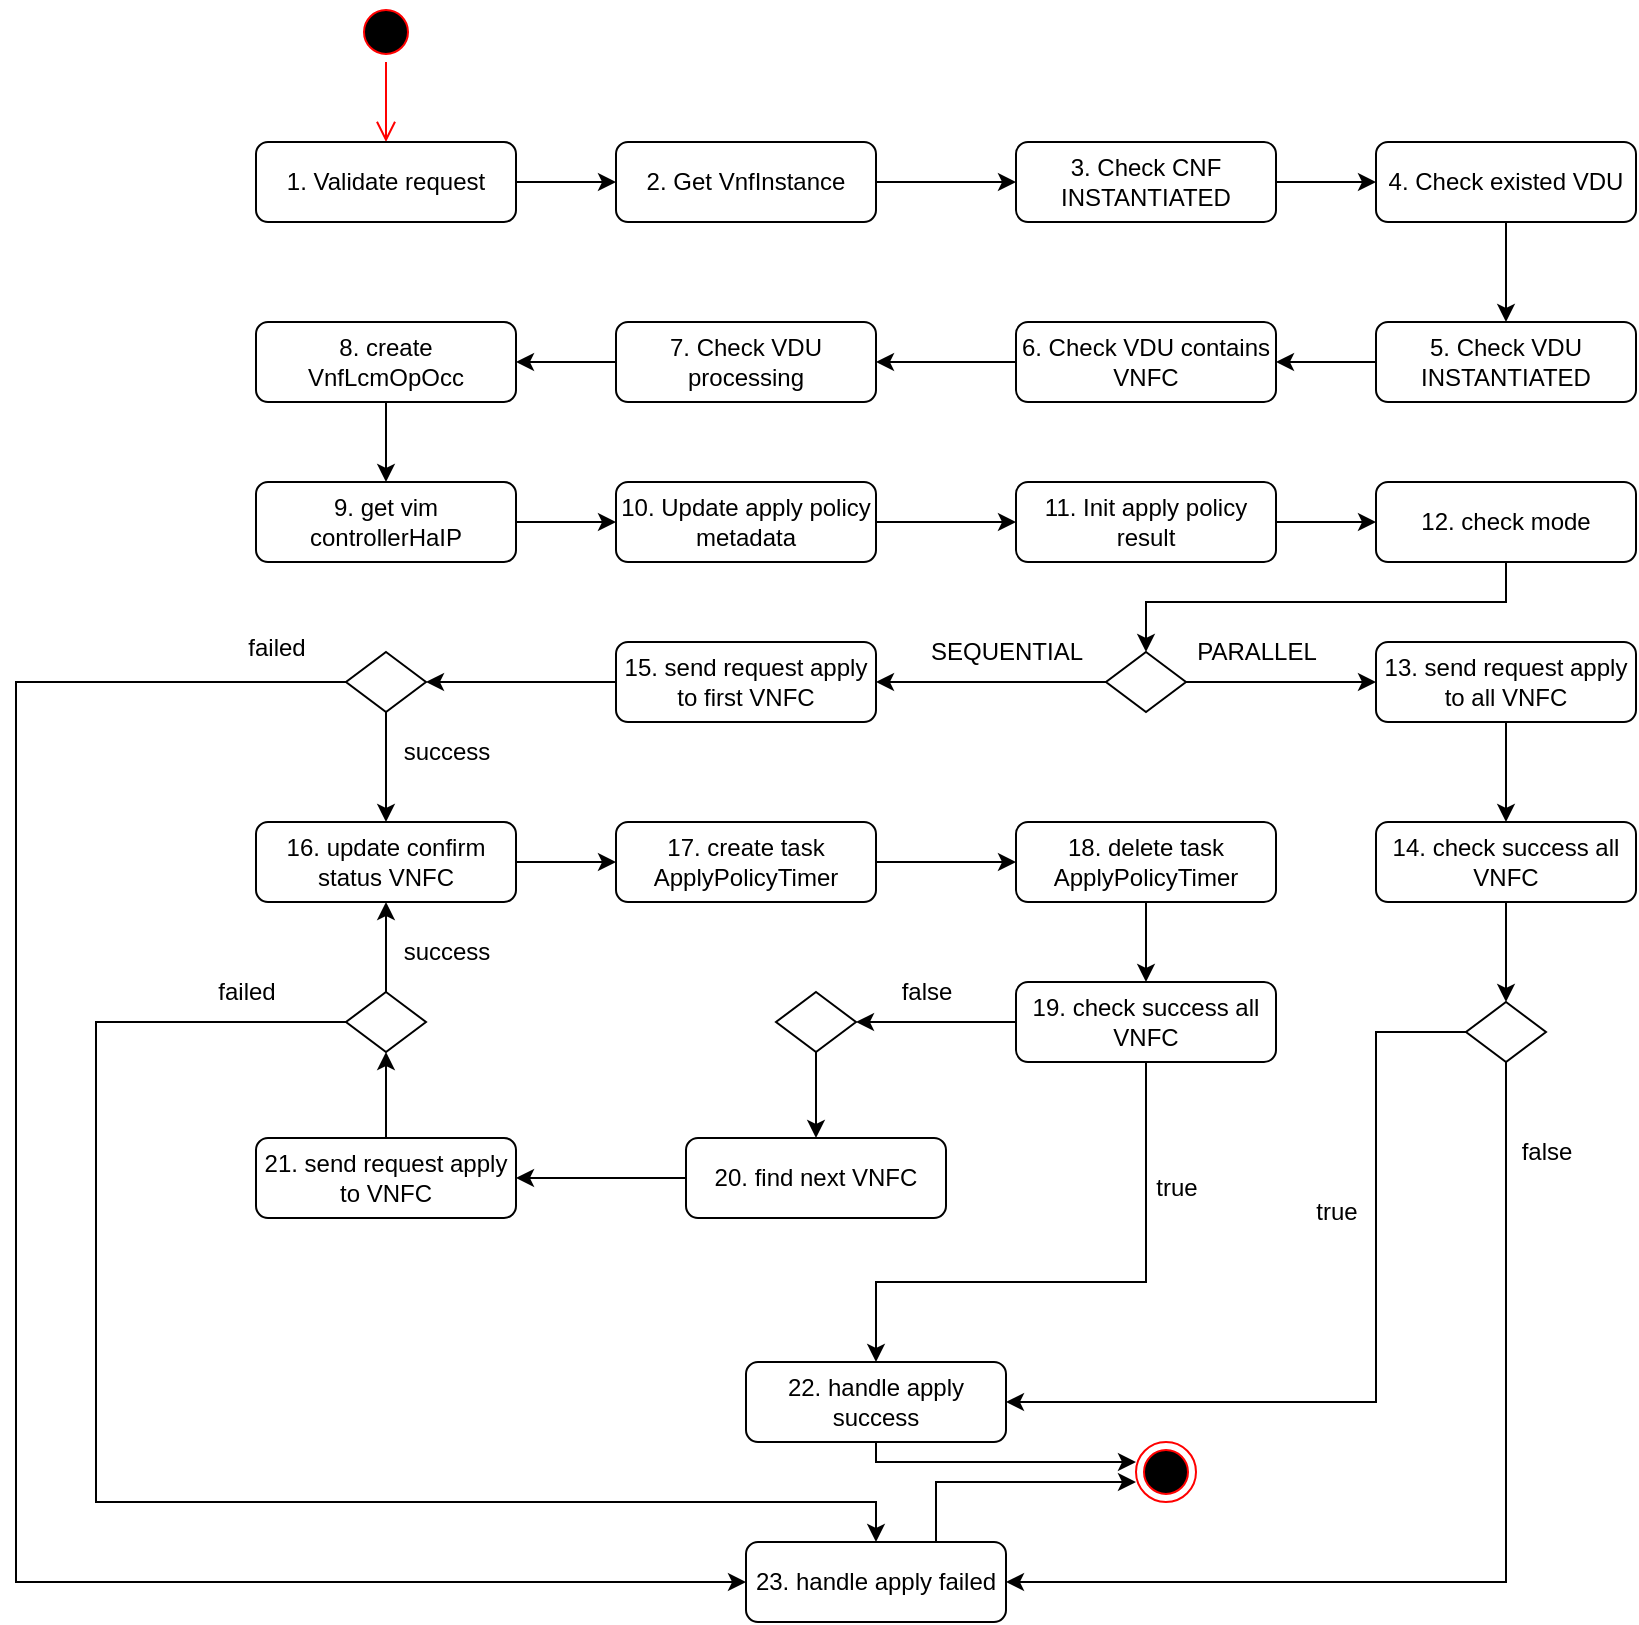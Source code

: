 <mxfile version="21.6.9" type="github" pages="4">
  <diagram name="apply 1 vdu" id="CKxawUsicVqrMXWivAa_">
    <mxGraphModel dx="2074" dy="1118" grid="1" gridSize="10" guides="1" tooltips="1" connect="1" arrows="1" fold="1" page="1" pageScale="1" pageWidth="1169" pageHeight="827" math="0" shadow="0">
      <root>
        <mxCell id="0" />
        <mxCell id="1" parent="0" />
        <mxCell id="zFKqV69X8KsNwNslE9Am-2" value="" style="ellipse;html=1;shape=startState;fillColor=#000000;strokeColor=#ff0000;" parent="1" vertex="1">
          <mxGeometry x="250" y="280" width="30" height="30" as="geometry" />
        </mxCell>
        <mxCell id="zFKqV69X8KsNwNslE9Am-3" value="" style="edgeStyle=orthogonalEdgeStyle;html=1;verticalAlign=bottom;endArrow=open;endSize=8;strokeColor=#ff0000;rounded=0;" parent="1" source="zFKqV69X8KsNwNslE9Am-2" edge="1">
          <mxGeometry relative="1" as="geometry">
            <mxPoint x="265" y="350" as="targetPoint" />
          </mxGeometry>
        </mxCell>
        <mxCell id="zFKqV69X8KsNwNslE9Am-4" value="1. Validate request" style="rounded=1;whiteSpace=wrap;html=1;" parent="1" vertex="1">
          <mxGeometry x="200" y="350" width="130" height="40" as="geometry" />
        </mxCell>
        <mxCell id="zFKqV69X8KsNwNslE9Am-5" value="2. Get VnfInstance" style="rounded=1;whiteSpace=wrap;html=1;" parent="1" vertex="1">
          <mxGeometry x="380" y="350" width="130" height="40" as="geometry" />
        </mxCell>
        <mxCell id="zFKqV69X8KsNwNslE9Am-6" value="3. Check CNF INSTANTIATED" style="rounded=1;whiteSpace=wrap;html=1;" parent="1" vertex="1">
          <mxGeometry x="580" y="350" width="130" height="40" as="geometry" />
        </mxCell>
        <mxCell id="zFKqV69X8KsNwNslE9Am-7" value="4. Check existed VDU" style="rounded=1;whiteSpace=wrap;html=1;" parent="1" vertex="1">
          <mxGeometry x="760" y="350" width="130" height="40" as="geometry" />
        </mxCell>
        <mxCell id="zFKqV69X8KsNwNslE9Am-8" value="8. create VnfLcmOpOcc" style="rounded=1;whiteSpace=wrap;html=1;" parent="1" vertex="1">
          <mxGeometry x="200" y="440" width="130" height="40" as="geometry" />
        </mxCell>
        <mxCell id="zFKqV69X8KsNwNslE9Am-9" value="9. get vim controllerHaIP" style="rounded=1;whiteSpace=wrap;html=1;" parent="1" vertex="1">
          <mxGeometry x="200" y="520" width="130" height="40" as="geometry" />
        </mxCell>
        <mxCell id="zFKqV69X8KsNwNslE9Am-10" value="11. Init apply policy result" style="rounded=1;whiteSpace=wrap;html=1;" parent="1" vertex="1">
          <mxGeometry x="580" y="520" width="130" height="40" as="geometry" />
        </mxCell>
        <mxCell id="zFKqV69X8KsNwNslE9Am-11" value="15. send request apply to first VNFC" style="rounded=1;whiteSpace=wrap;html=1;" parent="1" vertex="1">
          <mxGeometry x="380" y="600" width="130" height="40" as="geometry" />
        </mxCell>
        <mxCell id="zFKqV69X8KsNwNslE9Am-12" value="23. handle apply failed" style="rounded=1;whiteSpace=wrap;html=1;" parent="1" vertex="1">
          <mxGeometry x="445" y="1050" width="130" height="40" as="geometry" />
        </mxCell>
        <mxCell id="zFKqV69X8KsNwNslE9Am-13" value="16. update confirm status VNFC" style="rounded=1;whiteSpace=wrap;html=1;" parent="1" vertex="1">
          <mxGeometry x="200" y="690" width="130" height="40" as="geometry" />
        </mxCell>
        <mxCell id="zFKqV69X8KsNwNslE9Am-14" value="17. create task ApplyPolicyTimer" style="rounded=1;whiteSpace=wrap;html=1;" parent="1" vertex="1">
          <mxGeometry x="380" y="690" width="130" height="40" as="geometry" />
        </mxCell>
        <mxCell id="zFKqV69X8KsNwNslE9Am-15" value="18. delete task ApplyPolicyTimer" style="rounded=1;whiteSpace=wrap;html=1;" parent="1" vertex="1">
          <mxGeometry x="580" y="690" width="130" height="40" as="geometry" />
        </mxCell>
        <mxCell id="zFKqV69X8KsNwNslE9Am-16" value="22. handle apply success" style="rounded=1;whiteSpace=wrap;html=1;" parent="1" vertex="1">
          <mxGeometry x="445" y="960" width="130" height="40" as="geometry" />
        </mxCell>
        <mxCell id="zFKqV69X8KsNwNslE9Am-17" value="13. send request apply to all VNFC" style="rounded=1;whiteSpace=wrap;html=1;" parent="1" vertex="1">
          <mxGeometry x="760" y="600" width="130" height="40" as="geometry" />
        </mxCell>
        <mxCell id="zFKqV69X8KsNwNslE9Am-18" value="14. check success all VNFC" style="rounded=1;whiteSpace=wrap;html=1;" parent="1" vertex="1">
          <mxGeometry x="760" y="690" width="130" height="40" as="geometry" />
        </mxCell>
        <mxCell id="zFKqV69X8KsNwNslE9Am-19" value="" style="endArrow=classic;html=1;rounded=0;" parent="1" source="zFKqV69X8KsNwNslE9Am-4" target="zFKqV69X8KsNwNslE9Am-5" edge="1">
          <mxGeometry width="50" height="50" relative="1" as="geometry">
            <mxPoint x="670" y="630" as="sourcePoint" />
            <mxPoint x="720" y="580" as="targetPoint" />
          </mxGeometry>
        </mxCell>
        <mxCell id="zFKqV69X8KsNwNslE9Am-21" value="" style="endArrow=classic;html=1;rounded=0;" parent="1" source="zFKqV69X8KsNwNslE9Am-5" target="zFKqV69X8KsNwNslE9Am-6" edge="1">
          <mxGeometry width="50" height="50" relative="1" as="geometry">
            <mxPoint x="520" y="380" as="sourcePoint" />
            <mxPoint x="570" y="380" as="targetPoint" />
          </mxGeometry>
        </mxCell>
        <mxCell id="zFKqV69X8KsNwNslE9Am-22" value="" style="endArrow=classic;html=1;rounded=0;" parent="1" source="zFKqV69X8KsNwNslE9Am-6" target="zFKqV69X8KsNwNslE9Am-7" edge="1">
          <mxGeometry width="50" height="50" relative="1" as="geometry">
            <mxPoint x="650" y="370" as="sourcePoint" />
            <mxPoint x="590" y="380" as="targetPoint" />
          </mxGeometry>
        </mxCell>
        <mxCell id="zFKqV69X8KsNwNslE9Am-23" value="5. Check VDU INSTANTIATED" style="rounded=1;whiteSpace=wrap;html=1;" parent="1" vertex="1">
          <mxGeometry x="760" y="440" width="130" height="40" as="geometry" />
        </mxCell>
        <mxCell id="zFKqV69X8KsNwNslE9Am-24" value="6. Check VDU contains VNFC" style="rounded=1;whiteSpace=wrap;html=1;" parent="1" vertex="1">
          <mxGeometry x="580" y="440" width="130" height="40" as="geometry" />
        </mxCell>
        <mxCell id="zFKqV69X8KsNwNslE9Am-25" value="7. Check VDU processing" style="rounded=1;whiteSpace=wrap;html=1;" parent="1" vertex="1">
          <mxGeometry x="380" y="440" width="130" height="40" as="geometry" />
        </mxCell>
        <mxCell id="zFKqV69X8KsNwNslE9Am-26" value="" style="endArrow=classic;html=1;rounded=0;" parent="1" source="zFKqV69X8KsNwNslE9Am-7" target="zFKqV69X8KsNwNslE9Am-23" edge="1">
          <mxGeometry width="50" height="50" relative="1" as="geometry">
            <mxPoint x="670" y="630" as="sourcePoint" />
            <mxPoint x="720" y="580" as="targetPoint" />
          </mxGeometry>
        </mxCell>
        <mxCell id="zFKqV69X8KsNwNslE9Am-27" value="" style="endArrow=classic;html=1;rounded=0;" parent="1" source="zFKqV69X8KsNwNslE9Am-23" target="zFKqV69X8KsNwNslE9Am-24" edge="1">
          <mxGeometry width="50" height="50" relative="1" as="geometry">
            <mxPoint x="670" y="630" as="sourcePoint" />
            <mxPoint x="720" y="580" as="targetPoint" />
          </mxGeometry>
        </mxCell>
        <mxCell id="zFKqV69X8KsNwNslE9Am-28" value="" style="endArrow=classic;html=1;rounded=0;" parent="1" source="zFKqV69X8KsNwNslE9Am-24" target="zFKqV69X8KsNwNslE9Am-25" edge="1">
          <mxGeometry width="50" height="50" relative="1" as="geometry">
            <mxPoint x="670" y="630" as="sourcePoint" />
            <mxPoint x="720" y="580" as="targetPoint" />
          </mxGeometry>
        </mxCell>
        <mxCell id="zFKqV69X8KsNwNslE9Am-29" value="" style="endArrow=classic;html=1;rounded=0;" parent="1" source="zFKqV69X8KsNwNslE9Am-25" target="zFKqV69X8KsNwNslE9Am-8" edge="1">
          <mxGeometry width="50" height="50" relative="1" as="geometry">
            <mxPoint x="670" y="630" as="sourcePoint" />
            <mxPoint x="720" y="580" as="targetPoint" />
          </mxGeometry>
        </mxCell>
        <mxCell id="zFKqV69X8KsNwNslE9Am-30" value="10. Update apply policy metadata" style="rounded=1;whiteSpace=wrap;html=1;" parent="1" vertex="1">
          <mxGeometry x="380" y="520" width="130" height="40" as="geometry" />
        </mxCell>
        <mxCell id="zFKqV69X8KsNwNslE9Am-31" value="" style="rhombus;whiteSpace=wrap;html=1;" parent="1" vertex="1">
          <mxGeometry x="625" y="605" width="40" height="30" as="geometry" />
        </mxCell>
        <mxCell id="zFKqV69X8KsNwNslE9Am-32" value="" style="endArrow=classic;html=1;rounded=0;" parent="1" source="zFKqV69X8KsNwNslE9Am-9" target="zFKqV69X8KsNwNslE9Am-30" edge="1">
          <mxGeometry width="50" height="50" relative="1" as="geometry">
            <mxPoint x="670" y="730" as="sourcePoint" />
            <mxPoint x="720" y="680" as="targetPoint" />
          </mxGeometry>
        </mxCell>
        <mxCell id="zFKqV69X8KsNwNslE9Am-33" value="" style="endArrow=classic;html=1;rounded=0;" parent="1" source="zFKqV69X8KsNwNslE9Am-30" target="zFKqV69X8KsNwNslE9Am-10" edge="1">
          <mxGeometry width="50" height="50" relative="1" as="geometry">
            <mxPoint x="530" y="590" as="sourcePoint" />
            <mxPoint x="580" y="590" as="targetPoint" />
          </mxGeometry>
        </mxCell>
        <mxCell id="zFKqV69X8KsNwNslE9Am-34" value="" style="endArrow=classic;html=1;rounded=0;" parent="1" source="xHj655g2m4DZKNuC1kgq-40" target="zFKqV69X8KsNwNslE9Am-31" edge="1">
          <mxGeometry width="50" height="50" relative="1" as="geometry">
            <mxPoint x="740" y="540" as="sourcePoint" />
            <mxPoint x="790" y="540" as="targetPoint" />
            <Array as="points">
              <mxPoint x="825" y="580" />
              <mxPoint x="645" y="580" />
            </Array>
          </mxGeometry>
        </mxCell>
        <mxCell id="zFKqV69X8KsNwNslE9Am-36" value="" style="endArrow=classic;html=1;rounded=0;" parent="1" source="zFKqV69X8KsNwNslE9Am-31" target="zFKqV69X8KsNwNslE9Am-17" edge="1">
          <mxGeometry width="50" height="50" relative="1" as="geometry">
            <mxPoint x="670" y="730" as="sourcePoint" />
            <mxPoint x="720" y="680" as="targetPoint" />
          </mxGeometry>
        </mxCell>
        <mxCell id="zFKqV69X8KsNwNslE9Am-37" value="" style="endArrow=classic;html=1;rounded=0;" parent="1" source="zFKqV69X8KsNwNslE9Am-31" target="zFKqV69X8KsNwNslE9Am-11" edge="1">
          <mxGeometry width="50" height="50" relative="1" as="geometry">
            <mxPoint x="670" y="730" as="sourcePoint" />
            <mxPoint x="720" y="680" as="targetPoint" />
          </mxGeometry>
        </mxCell>
        <mxCell id="zFKqV69X8KsNwNslE9Am-38" value="SEQUENTIAL" style="text;html=1;align=center;verticalAlign=middle;resizable=0;points=[];autosize=1;strokeColor=none;fillColor=none;" parent="1" vertex="1">
          <mxGeometry x="525" y="590" width="100" height="30" as="geometry" />
        </mxCell>
        <mxCell id="zFKqV69X8KsNwNslE9Am-39" value="PARALLEL" style="text;html=1;align=center;verticalAlign=middle;resizable=0;points=[];autosize=1;strokeColor=none;fillColor=none;" parent="1" vertex="1">
          <mxGeometry x="660" y="590" width="80" height="30" as="geometry" />
        </mxCell>
        <mxCell id="zFKqV69X8KsNwNslE9Am-40" value="" style="rhombus;whiteSpace=wrap;html=1;" parent="1" vertex="1">
          <mxGeometry x="245" y="605" width="40" height="30" as="geometry" />
        </mxCell>
        <mxCell id="zFKqV69X8KsNwNslE9Am-41" value="" style="endArrow=classic;html=1;rounded=0;" parent="1" source="zFKqV69X8KsNwNslE9Am-11" target="zFKqV69X8KsNwNslE9Am-40" edge="1">
          <mxGeometry width="50" height="50" relative="1" as="geometry">
            <mxPoint x="670" y="730" as="sourcePoint" />
            <mxPoint x="720" y="680" as="targetPoint" />
          </mxGeometry>
        </mxCell>
        <mxCell id="zFKqV69X8KsNwNslE9Am-42" value="" style="endArrow=classic;html=1;rounded=0;" parent="1" source="zFKqV69X8KsNwNslE9Am-40" target="zFKqV69X8KsNwNslE9Am-12" edge="1">
          <mxGeometry width="50" height="50" relative="1" as="geometry">
            <mxPoint x="670" y="730" as="sourcePoint" />
            <mxPoint x="720" y="680" as="targetPoint" />
            <Array as="points">
              <mxPoint x="80" y="620" />
              <mxPoint x="80" y="860" />
              <mxPoint x="80" y="1070" />
            </Array>
          </mxGeometry>
        </mxCell>
        <mxCell id="zFKqV69X8KsNwNslE9Am-43" value="failed" style="text;html=1;align=center;verticalAlign=middle;resizable=0;points=[];autosize=1;strokeColor=none;fillColor=none;" parent="1" vertex="1">
          <mxGeometry x="185" y="588" width="50" height="30" as="geometry" />
        </mxCell>
        <mxCell id="zFKqV69X8KsNwNslE9Am-45" value="" style="endArrow=classic;html=1;rounded=0;" parent="1" source="zFKqV69X8KsNwNslE9Am-40" target="zFKqV69X8KsNwNslE9Am-13" edge="1">
          <mxGeometry width="50" height="50" relative="1" as="geometry">
            <mxPoint x="670" y="730" as="sourcePoint" />
            <mxPoint x="720" y="680" as="targetPoint" />
          </mxGeometry>
        </mxCell>
        <mxCell id="xHj655g2m4DZKNuC1kgq-1" value="" style="endArrow=classic;html=1;rounded=0;" parent="1" source="zFKqV69X8KsNwNslE9Am-17" target="zFKqV69X8KsNwNslE9Am-18" edge="1">
          <mxGeometry width="50" height="50" relative="1" as="geometry">
            <mxPoint x="670" y="630" as="sourcePoint" />
            <mxPoint x="720" y="580" as="targetPoint" />
          </mxGeometry>
        </mxCell>
        <mxCell id="xHj655g2m4DZKNuC1kgq-3" value="" style="rhombus;whiteSpace=wrap;html=1;" parent="1" vertex="1">
          <mxGeometry x="805" y="780" width="40" height="30" as="geometry" />
        </mxCell>
        <mxCell id="xHj655g2m4DZKNuC1kgq-4" value="" style="endArrow=classic;html=1;rounded=0;" parent="1" source="zFKqV69X8KsNwNslE9Am-18" target="xHj655g2m4DZKNuC1kgq-3" edge="1">
          <mxGeometry width="50" height="50" relative="1" as="geometry">
            <mxPoint x="835" y="650" as="sourcePoint" />
            <mxPoint x="835" y="700" as="targetPoint" />
          </mxGeometry>
        </mxCell>
        <mxCell id="xHj655g2m4DZKNuC1kgq-5" value="" style="endArrow=classic;html=1;rounded=0;" parent="1" source="xHj655g2m4DZKNuC1kgq-3" target="zFKqV69X8KsNwNslE9Am-16" edge="1">
          <mxGeometry width="50" height="50" relative="1" as="geometry">
            <mxPoint x="780.004" y="821.746" as="sourcePoint" />
            <mxPoint x="473.51" y="1010" as="targetPoint" />
            <Array as="points">
              <mxPoint x="760" y="795" />
              <mxPoint x="760" y="980" />
            </Array>
          </mxGeometry>
        </mxCell>
        <mxCell id="xHj655g2m4DZKNuC1kgq-6" value="true" style="text;html=1;align=center;verticalAlign=middle;resizable=0;points=[];autosize=1;strokeColor=none;fillColor=none;" parent="1" vertex="1">
          <mxGeometry x="720" y="870" width="40" height="30" as="geometry" />
        </mxCell>
        <mxCell id="xHj655g2m4DZKNuC1kgq-8" value="" style="endArrow=classic;html=1;rounded=0;" parent="1" source="xHj655g2m4DZKNuC1kgq-3" target="zFKqV69X8KsNwNslE9Am-12" edge="1">
          <mxGeometry width="50" height="50" relative="1" as="geometry">
            <mxPoint x="670" y="830" as="sourcePoint" />
            <mxPoint x="720" y="780" as="targetPoint" />
            <Array as="points">
              <mxPoint x="825" y="1070" />
            </Array>
          </mxGeometry>
        </mxCell>
        <mxCell id="xHj655g2m4DZKNuC1kgq-9" value="" style="endArrow=classic;html=1;rounded=0;" parent="1" source="zFKqV69X8KsNwNslE9Am-13" target="zFKqV69X8KsNwNslE9Am-14" edge="1">
          <mxGeometry width="50" height="50" relative="1" as="geometry">
            <mxPoint x="640" y="820" as="sourcePoint" />
            <mxPoint x="690" y="770" as="targetPoint" />
          </mxGeometry>
        </mxCell>
        <mxCell id="xHj655g2m4DZKNuC1kgq-10" value="" style="endArrow=classic;html=1;rounded=0;" parent="1" source="zFKqV69X8KsNwNslE9Am-14" target="zFKqV69X8KsNwNslE9Am-15" edge="1">
          <mxGeometry width="50" height="50" relative="1" as="geometry">
            <mxPoint x="640" y="820" as="sourcePoint" />
            <mxPoint x="690" y="770" as="targetPoint" />
          </mxGeometry>
        </mxCell>
        <mxCell id="xHj655g2m4DZKNuC1kgq-11" value="" style="endArrow=classic;html=1;rounded=0;" parent="1" source="zFKqV69X8KsNwNslE9Am-15" target="xHj655g2m4DZKNuC1kgq-14" edge="1">
          <mxGeometry width="50" height="50" relative="1" as="geometry">
            <mxPoint x="640" y="820" as="sourcePoint" />
            <mxPoint x="690" y="770" as="targetPoint" />
          </mxGeometry>
        </mxCell>
        <mxCell id="xHj655g2m4DZKNuC1kgq-12" value="false" style="text;html=1;align=center;verticalAlign=middle;resizable=0;points=[];autosize=1;strokeColor=none;fillColor=none;" parent="1" vertex="1">
          <mxGeometry x="820" y="840" width="50" height="30" as="geometry" />
        </mxCell>
        <mxCell id="xHj655g2m4DZKNuC1kgq-13" value="20. find next VNFC" style="rounded=1;whiteSpace=wrap;html=1;" parent="1" vertex="1">
          <mxGeometry x="415" y="848" width="130" height="40" as="geometry" />
        </mxCell>
        <mxCell id="xHj655g2m4DZKNuC1kgq-14" value="19. check success all VNFC" style="rounded=1;whiteSpace=wrap;html=1;" parent="1" vertex="1">
          <mxGeometry x="580" y="770" width="130" height="40" as="geometry" />
        </mxCell>
        <mxCell id="xHj655g2m4DZKNuC1kgq-15" value="" style="rhombus;whiteSpace=wrap;html=1;" parent="1" vertex="1">
          <mxGeometry x="460" y="775" width="40" height="30" as="geometry" />
        </mxCell>
        <mxCell id="xHj655g2m4DZKNuC1kgq-16" value="" style="endArrow=classic;html=1;rounded=0;" parent="1" source="xHj655g2m4DZKNuC1kgq-14" target="xHj655g2m4DZKNuC1kgq-15" edge="1">
          <mxGeometry width="50" height="50" relative="1" as="geometry">
            <mxPoint x="640" y="920" as="sourcePoint" />
            <mxPoint x="690" y="870" as="targetPoint" />
          </mxGeometry>
        </mxCell>
        <mxCell id="xHj655g2m4DZKNuC1kgq-17" value="" style="endArrow=classic;html=1;rounded=0;" parent="1" source="xHj655g2m4DZKNuC1kgq-15" target="xHj655g2m4DZKNuC1kgq-13" edge="1">
          <mxGeometry width="50" height="50" relative="1" as="geometry">
            <mxPoint x="470" y="810" as="sourcePoint" />
            <mxPoint x="420" y="810" as="targetPoint" />
          </mxGeometry>
        </mxCell>
        <mxCell id="xHj655g2m4DZKNuC1kgq-18" value="21. send request apply to VNFC" style="rounded=1;whiteSpace=wrap;html=1;" parent="1" vertex="1">
          <mxGeometry x="200" y="848" width="130" height="40" as="geometry" />
        </mxCell>
        <mxCell id="xHj655g2m4DZKNuC1kgq-19" value="success" style="text;html=1;align=center;verticalAlign=middle;resizable=0;points=[];autosize=1;strokeColor=none;fillColor=none;" parent="1" vertex="1">
          <mxGeometry x="260" y="640" width="70" height="30" as="geometry" />
        </mxCell>
        <mxCell id="xHj655g2m4DZKNuC1kgq-22" value="" style="rhombus;whiteSpace=wrap;html=1;" parent="1" vertex="1">
          <mxGeometry x="245" y="775" width="40" height="30" as="geometry" />
        </mxCell>
        <mxCell id="xHj655g2m4DZKNuC1kgq-23" value="" style="endArrow=classic;html=1;rounded=0;" parent="1" source="xHj655g2m4DZKNuC1kgq-18" target="xHj655g2m4DZKNuC1kgq-22" edge="1">
          <mxGeometry width="50" height="50" relative="1" as="geometry">
            <mxPoint x="640" y="920" as="sourcePoint" />
            <mxPoint x="690" y="870" as="targetPoint" />
          </mxGeometry>
        </mxCell>
        <mxCell id="xHj655g2m4DZKNuC1kgq-25" value="" style="endArrow=classic;html=1;rounded=0;" parent="1" source="xHj655g2m4DZKNuC1kgq-22" target="zFKqV69X8KsNwNslE9Am-13" edge="1">
          <mxGeometry width="50" height="50" relative="1" as="geometry">
            <mxPoint x="640" y="920" as="sourcePoint" />
            <mxPoint x="690" y="870" as="targetPoint" />
          </mxGeometry>
        </mxCell>
        <mxCell id="xHj655g2m4DZKNuC1kgq-26" value="success" style="text;html=1;align=center;verticalAlign=middle;resizable=0;points=[];autosize=1;strokeColor=none;fillColor=none;" parent="1" vertex="1">
          <mxGeometry x="260" y="740" width="70" height="30" as="geometry" />
        </mxCell>
        <mxCell id="xHj655g2m4DZKNuC1kgq-27" value="" style="endArrow=classic;html=1;rounded=0;" parent="1" source="xHj655g2m4DZKNuC1kgq-13" target="xHj655g2m4DZKNuC1kgq-18" edge="1">
          <mxGeometry width="50" height="50" relative="1" as="geometry">
            <mxPoint x="640" y="820" as="sourcePoint" />
            <mxPoint x="690" y="770" as="targetPoint" />
          </mxGeometry>
        </mxCell>
        <mxCell id="xHj655g2m4DZKNuC1kgq-28" value="" style="endArrow=classic;html=1;rounded=0;" parent="1" source="xHj655g2m4DZKNuC1kgq-22" target="zFKqV69X8KsNwNslE9Am-12" edge="1">
          <mxGeometry width="50" height="50" relative="1" as="geometry">
            <mxPoint x="640" y="820" as="sourcePoint" />
            <mxPoint x="690" y="770" as="targetPoint" />
            <Array as="points">
              <mxPoint x="120" y="790" />
              <mxPoint x="120" y="1030" />
              <mxPoint x="510" y="1030" />
            </Array>
          </mxGeometry>
        </mxCell>
        <mxCell id="xHj655g2m4DZKNuC1kgq-30" value="" style="endArrow=classic;html=1;rounded=0;" parent="1" source="xHj655g2m4DZKNuC1kgq-14" target="zFKqV69X8KsNwNslE9Am-16" edge="1">
          <mxGeometry width="50" height="50" relative="1" as="geometry">
            <mxPoint x="890" y="900" as="sourcePoint" />
            <mxPoint x="940" y="850" as="targetPoint" />
            <Array as="points">
              <mxPoint x="645" y="920" />
              <mxPoint x="510" y="920" />
            </Array>
          </mxGeometry>
        </mxCell>
        <mxCell id="xHj655g2m4DZKNuC1kgq-31" value="true" style="text;html=1;align=center;verticalAlign=middle;resizable=0;points=[];autosize=1;strokeColor=none;fillColor=none;" parent="1" vertex="1">
          <mxGeometry x="640" y="858" width="40" height="30" as="geometry" />
        </mxCell>
        <mxCell id="xHj655g2m4DZKNuC1kgq-32" value="failed" style="text;html=1;align=center;verticalAlign=middle;resizable=0;points=[];autosize=1;strokeColor=none;fillColor=none;" parent="1" vertex="1">
          <mxGeometry x="170" y="760" width="50" height="30" as="geometry" />
        </mxCell>
        <mxCell id="xHj655g2m4DZKNuC1kgq-33" value="false" style="text;html=1;align=center;verticalAlign=middle;resizable=0;points=[];autosize=1;strokeColor=none;fillColor=none;" parent="1" vertex="1">
          <mxGeometry x="510" y="760" width="50" height="30" as="geometry" />
        </mxCell>
        <mxCell id="xHj655g2m4DZKNuC1kgq-35" value="" style="ellipse;html=1;shape=endState;fillColor=#000000;strokeColor=#ff0000;" parent="1" vertex="1">
          <mxGeometry x="640" y="1000" width="30" height="30" as="geometry" />
        </mxCell>
        <mxCell id="xHj655g2m4DZKNuC1kgq-36" value="" style="endArrow=classic;html=1;rounded=0;" parent="1" source="zFKqV69X8KsNwNslE9Am-16" edge="1">
          <mxGeometry width="50" height="50" relative="1" as="geometry">
            <mxPoint x="450" y="970" as="sourcePoint" />
            <mxPoint x="640" y="1010" as="targetPoint" />
            <Array as="points">
              <mxPoint x="510" y="1010" />
            </Array>
          </mxGeometry>
        </mxCell>
        <mxCell id="xHj655g2m4DZKNuC1kgq-37" value="" style="endArrow=classic;html=1;rounded=0;" parent="1" edge="1">
          <mxGeometry width="50" height="50" relative="1" as="geometry">
            <mxPoint x="540" y="1050" as="sourcePoint" />
            <mxPoint x="640" y="1020" as="targetPoint" />
            <Array as="points">
              <mxPoint x="540" y="1020" />
            </Array>
          </mxGeometry>
        </mxCell>
        <mxCell id="xHj655g2m4DZKNuC1kgq-38" value="" style="endArrow=classic;html=1;rounded=0;" parent="1" source="zFKqV69X8KsNwNslE9Am-8" target="zFKqV69X8KsNwNslE9Am-9" edge="1">
          <mxGeometry width="50" height="50" relative="1" as="geometry">
            <mxPoint x="400" y="510" as="sourcePoint" />
            <mxPoint x="450" y="460" as="targetPoint" />
          </mxGeometry>
        </mxCell>
        <mxCell id="xHj655g2m4DZKNuC1kgq-40" value="12. check mode" style="rounded=1;whiteSpace=wrap;html=1;" parent="1" vertex="1">
          <mxGeometry x="760" y="520" width="130" height="40" as="geometry" />
        </mxCell>
        <mxCell id="xHj655g2m4DZKNuC1kgq-41" value="" style="endArrow=classic;html=1;rounded=0;" parent="1" source="zFKqV69X8KsNwNslE9Am-10" target="xHj655g2m4DZKNuC1kgq-40" edge="1">
          <mxGeometry width="50" height="50" relative="1" as="geometry">
            <mxPoint x="410" y="700" as="sourcePoint" />
            <mxPoint x="460" y="650" as="targetPoint" />
          </mxGeometry>
        </mxCell>
      </root>
    </mxGraphModel>
  </diagram>
  <diagram id="6ZDlXHjOTsLJg1Gnj-K2" name="handle apply success">
    <mxGraphModel dx="2074" dy="1118" grid="1" gridSize="10" guides="1" tooltips="1" connect="1" arrows="1" fold="1" page="1" pageScale="1" pageWidth="1169" pageHeight="827" math="0" shadow="0">
      <root>
        <mxCell id="0" />
        <mxCell id="1" parent="0" />
      </root>
    </mxGraphModel>
  </diagram>
  <diagram id="yV7GJFi9WwX1jS4SSBVd" name="hanle apply failed">
    <mxGraphModel dx="2074" dy="1118" grid="1" gridSize="10" guides="1" tooltips="1" connect="1" arrows="1" fold="1" page="1" pageScale="1" pageWidth="1169" pageHeight="827" math="0" shadow="0">
      <root>
        <mxCell id="0" />
        <mxCell id="1" parent="0" />
      </root>
    </mxGraphModel>
  </diagram>
  <diagram id="wxVmJLt7hzWv6j9F9XL9" name="apply multi vdu">
    <mxGraphModel dx="1185" dy="1466" grid="1" gridSize="10" guides="1" tooltips="1" connect="1" arrows="1" fold="1" page="1" pageScale="1" pageWidth="1169" pageHeight="827" math="0" shadow="0">
      <root>
        <mxCell id="0" />
        <mxCell id="1" parent="0" />
        <mxCell id="IjS3SzWF7ZVNljGlvj_J-39" value="" style="endArrow=classic;html=1;rounded=0;" edge="1" parent="1" source="IjS3SzWF7ZVNljGlvj_J-37">
          <mxGeometry width="50" height="50" relative="1" as="geometry">
            <mxPoint x="670" y="730" as="sourcePoint" />
            <mxPoint x="445" y="1070" as="targetPoint" />
            <Array as="points">
              <mxPoint x="80" y="620" />
              <mxPoint x="80" y="860" />
              <mxPoint x="80" y="1070" />
            </Array>
          </mxGeometry>
        </mxCell>
        <mxCell id="IjS3SzWF7ZVNljGlvj_J-64" value="" style="endArrow=classic;html=1;rounded=0;" edge="1" parent="1" source="IjS3SzWF7ZVNljGlvj_J-59">
          <mxGeometry width="50" height="50" relative="1" as="geometry">
            <mxPoint x="640" y="820" as="sourcePoint" />
            <mxPoint x="510" y="1050" as="targetPoint" />
            <Array as="points">
              <mxPoint x="120" y="790" />
              <mxPoint x="120" y="1030" />
              <mxPoint x="510" y="1030" />
            </Array>
          </mxGeometry>
        </mxCell>
        <mxCell id="IjS3SzWF7ZVNljGlvj_J-75" value="" style="ellipse;html=1;shape=startState;fillColor=#000000;strokeColor=#ff0000;" vertex="1" parent="1">
          <mxGeometry x="240" y="-150" width="30" height="30" as="geometry" />
        </mxCell>
        <mxCell id="IjS3SzWF7ZVNljGlvj_J-76" value="" style="edgeStyle=orthogonalEdgeStyle;html=1;verticalAlign=bottom;endArrow=open;endSize=8;strokeColor=#ff0000;rounded=0;" edge="1" parent="1" source="IjS3SzWF7ZVNljGlvj_J-75">
          <mxGeometry relative="1" as="geometry">
            <mxPoint x="255" y="-80" as="targetPoint" />
          </mxGeometry>
        </mxCell>
        <mxCell id="IjS3SzWF7ZVNljGlvj_J-77" value="1. Validate request" style="rounded=1;whiteSpace=wrap;html=1;" vertex="1" parent="1">
          <mxGeometry x="190" y="-80" width="130" height="40" as="geometry" />
        </mxCell>
        <mxCell id="IjS3SzWF7ZVNljGlvj_J-78" value="2. Check existed CNF" style="rounded=1;whiteSpace=wrap;html=1;" vertex="1" parent="1">
          <mxGeometry x="380" y="40" width="130" height="40" as="geometry" />
        </mxCell>
        <mxCell id="IjS3SzWF7ZVNljGlvj_J-79" value="3. Check CNF INSTANTIATED" style="rounded=1;whiteSpace=wrap;html=1;" vertex="1" parent="1">
          <mxGeometry x="580" y="40" width="130" height="40" as="geometry" />
        </mxCell>
        <mxCell id="IjS3SzWF7ZVNljGlvj_J-80" value="4. Check existed VDU" style="rounded=1;whiteSpace=wrap;html=1;" vertex="1" parent="1">
          <mxGeometry x="760" y="40" width="130" height="40" as="geometry" />
        </mxCell>
        <mxCell id="IjS3SzWF7ZVNljGlvj_J-81" value="" style="endArrow=classic;html=1;rounded=0;" edge="1" parent="1" target="IjS3SzWF7ZVNljGlvj_J-78" source="r-3_omuydpONgu42D42p-2">
          <mxGeometry width="50" height="50" relative="1" as="geometry">
            <mxPoint x="330" y="60" as="sourcePoint" />
            <mxPoint x="720" y="270" as="targetPoint" />
          </mxGeometry>
        </mxCell>
        <mxCell id="IjS3SzWF7ZVNljGlvj_J-82" value="" style="endArrow=classic;html=1;rounded=0;" edge="1" parent="1" source="IjS3SzWF7ZVNljGlvj_J-78" target="IjS3SzWF7ZVNljGlvj_J-79">
          <mxGeometry width="50" height="50" relative="1" as="geometry">
            <mxPoint x="520" y="70" as="sourcePoint" />
            <mxPoint x="570" y="70" as="targetPoint" />
          </mxGeometry>
        </mxCell>
        <mxCell id="IjS3SzWF7ZVNljGlvj_J-83" value="" style="endArrow=classic;html=1;rounded=0;" edge="1" parent="1" source="IjS3SzWF7ZVNljGlvj_J-79" target="IjS3SzWF7ZVNljGlvj_J-80">
          <mxGeometry width="50" height="50" relative="1" as="geometry">
            <mxPoint x="650" y="60" as="sourcePoint" />
            <mxPoint x="590" y="70" as="targetPoint" />
          </mxGeometry>
        </mxCell>
        <mxCell id="IjS3SzWF7ZVNljGlvj_J-84" value="5. Check VDU INSTANTIATED" style="rounded=1;whiteSpace=wrap;html=1;" vertex="1" parent="1">
          <mxGeometry x="760" y="130" width="130" height="40" as="geometry" />
        </mxCell>
        <mxCell id="IjS3SzWF7ZVNljGlvj_J-85" value="6. Check VDU contains VNFC" style="rounded=1;whiteSpace=wrap;html=1;" vertex="1" parent="1">
          <mxGeometry x="580" y="130" width="130" height="40" as="geometry" />
        </mxCell>
        <mxCell id="IjS3SzWF7ZVNljGlvj_J-86" value="7. Check VDU processing" style="rounded=1;whiteSpace=wrap;html=1;" vertex="1" parent="1">
          <mxGeometry x="380" y="130" width="130" height="40" as="geometry" />
        </mxCell>
        <mxCell id="IjS3SzWF7ZVNljGlvj_J-87" value="" style="endArrow=classic;html=1;rounded=0;" edge="1" parent="1" target="IjS3SzWF7ZVNljGlvj_J-84">
          <mxGeometry width="50" height="50" relative="1" as="geometry">
            <mxPoint x="825" y="80" as="sourcePoint" />
            <mxPoint x="720" y="270" as="targetPoint" />
          </mxGeometry>
        </mxCell>
        <mxCell id="IjS3SzWF7ZVNljGlvj_J-88" value="" style="endArrow=classic;html=1;rounded=0;" edge="1" parent="1" source="IjS3SzWF7ZVNljGlvj_J-84" target="IjS3SzWF7ZVNljGlvj_J-85">
          <mxGeometry width="50" height="50" relative="1" as="geometry">
            <mxPoint x="670" y="320" as="sourcePoint" />
            <mxPoint x="720" y="270" as="targetPoint" />
          </mxGeometry>
        </mxCell>
        <mxCell id="IjS3SzWF7ZVNljGlvj_J-89" value="" style="endArrow=classic;html=1;rounded=0;" edge="1" parent="1" source="IjS3SzWF7ZVNljGlvj_J-85" target="IjS3SzWF7ZVNljGlvj_J-86">
          <mxGeometry width="50" height="50" relative="1" as="geometry">
            <mxPoint x="670" y="320" as="sourcePoint" />
            <mxPoint x="720" y="270" as="targetPoint" />
          </mxGeometry>
        </mxCell>
        <mxCell id="IjS3SzWF7ZVNljGlvj_J-90" value="" style="endArrow=classic;html=1;rounded=0;" edge="1" parent="1" source="IjS3SzWF7ZVNljGlvj_J-86" target="IjS3SzWF7ZVNljGlvj_J-91">
          <mxGeometry width="50" height="50" relative="1" as="geometry">
            <mxPoint x="670" y="320" as="sourcePoint" />
            <mxPoint x="330" y="150" as="targetPoint" />
            <Array as="points">
              <mxPoint x="265" y="150" />
            </Array>
          </mxGeometry>
        </mxCell>
        <mxCell id="IjS3SzWF7ZVNljGlvj_J-91" value="8. create VnfLcmOpOcc" style="rounded=1;whiteSpace=wrap;html=1;" vertex="1" parent="1">
          <mxGeometry x="200" y="240" width="130" height="40" as="geometry" />
        </mxCell>
        <mxCell id="IjS3SzWF7ZVNljGlvj_J-92" value="10. Init apply policy result" style="rounded=1;whiteSpace=wrap;html=1;" vertex="1" parent="1">
          <mxGeometry x="560" y="240" width="130" height="40" as="geometry" />
        </mxCell>
        <mxCell id="IjS3SzWF7ZVNljGlvj_J-93" value="9. Update apply policy metadata" style="rounded=1;whiteSpace=wrap;html=1;" vertex="1" parent="1">
          <mxGeometry x="380" y="240" width="130" height="40" as="geometry" />
        </mxCell>
        <mxCell id="IjS3SzWF7ZVNljGlvj_J-94" value="" style="endArrow=classic;html=1;rounded=0;" edge="1" parent="1" source="IjS3SzWF7ZVNljGlvj_J-93" target="IjS3SzWF7ZVNljGlvj_J-92">
          <mxGeometry width="50" height="50" relative="1" as="geometry">
            <mxPoint x="530" y="310" as="sourcePoint" />
            <mxPoint x="580" y="310" as="targetPoint" />
          </mxGeometry>
        </mxCell>
        <mxCell id="IjS3SzWF7ZVNljGlvj_J-95" value="" style="endArrow=classic;html=1;rounded=0;" edge="1" parent="1" source="IjS3SzWF7ZVNljGlvj_J-92">
          <mxGeometry width="50" height="50" relative="1" as="geometry">
            <mxPoint x="410" y="420" as="sourcePoint" />
            <mxPoint x="760" y="260" as="targetPoint" />
          </mxGeometry>
        </mxCell>
        <mxCell id="IjS3SzWF7ZVNljGlvj_J-97" value="11. get vim controllerHaIP" style="rounded=1;whiteSpace=wrap;html=1;" vertex="1" parent="1">
          <mxGeometry x="760" y="240" width="130" height="40" as="geometry" />
        </mxCell>
        <mxCell id="IjS3SzWF7ZVNljGlvj_J-98" value="12. send request apply to all VNFC" style="rounded=1;whiteSpace=wrap;html=1;" vertex="1" parent="1">
          <mxGeometry x="760" y="342" width="130" height="40" as="geometry" />
        </mxCell>
        <mxCell id="IjS3SzWF7ZVNljGlvj_J-99" value="" style="endArrow=classic;html=1;rounded=0;" edge="1" parent="1">
          <mxGeometry width="50" height="50" relative="1" as="geometry">
            <mxPoint x="330" y="260" as="sourcePoint" />
            <mxPoint x="380" y="260" as="targetPoint" />
          </mxGeometry>
        </mxCell>
        <mxCell id="IjS3SzWF7ZVNljGlvj_J-100" value="13. check success all VNFC" style="rounded=1;whiteSpace=wrap;html=1;" vertex="1" parent="1">
          <mxGeometry x="560" y="342" width="130" height="40" as="geometry" />
        </mxCell>
        <mxCell id="IjS3SzWF7ZVNljGlvj_J-101" value="" style="endArrow=classic;html=1;rounded=0;" edge="1" parent="1" target="IjS3SzWF7ZVNljGlvj_J-100" source="IjS3SzWF7ZVNljGlvj_J-98">
          <mxGeometry width="50" height="50" relative="1" as="geometry">
            <mxPoint x="825" y="280" as="sourcePoint" />
            <mxPoint x="720" y="220" as="targetPoint" />
          </mxGeometry>
        </mxCell>
        <mxCell id="IjS3SzWF7ZVNljGlvj_J-102" value="" style="rhombus;whiteSpace=wrap;html=1;" vertex="1" parent="1">
          <mxGeometry x="425" y="347" width="40" height="30" as="geometry" />
        </mxCell>
        <mxCell id="IjS3SzWF7ZVNljGlvj_J-103" value="" style="endArrow=classic;html=1;rounded=0;" edge="1" parent="1" source="IjS3SzWF7ZVNljGlvj_J-100" target="IjS3SzWF7ZVNljGlvj_J-102">
          <mxGeometry width="50" height="50" relative="1" as="geometry">
            <mxPoint x="525" y="362" as="sourcePoint" />
            <mxPoint x="560" y="354" as="targetPoint" />
          </mxGeometry>
        </mxCell>
        <mxCell id="IjS3SzWF7ZVNljGlvj_J-104" value="false" style="text;html=1;align=center;verticalAlign=middle;resizable=0;points=[];autosize=1;strokeColor=none;fillColor=none;" vertex="1" parent="1">
          <mxGeometry x="445" y="379" width="50" height="30" as="geometry" />
        </mxCell>
        <mxCell id="IjS3SzWF7ZVNljGlvj_J-105" value="" style="endArrow=classic;html=1;rounded=0;" edge="1" parent="1" source="IjS3SzWF7ZVNljGlvj_J-102" target="IjS3SzWF7ZVNljGlvj_J-106">
          <mxGeometry width="50" height="50" relative="1" as="geometry">
            <mxPoint x="460" y="364" as="sourcePoint" />
            <mxPoint x="410" y="364" as="targetPoint" />
          </mxGeometry>
        </mxCell>
        <mxCell id="IjS3SzWF7ZVNljGlvj_J-106" value="14. handle apply success" style="rounded=1;whiteSpace=wrap;html=1;" vertex="1" parent="1">
          <mxGeometry x="200" y="342" width="130" height="40" as="geometry" />
        </mxCell>
        <mxCell id="IjS3SzWF7ZVNljGlvj_J-107" value="" style="endArrow=classic;html=1;rounded=0;" edge="1" parent="1" source="IjS3SzWF7ZVNljGlvj_J-102" target="IjS3SzWF7ZVNljGlvj_J-108">
          <mxGeometry width="50" height="50" relative="1" as="geometry">
            <mxPoint x="285" y="444" as="sourcePoint" />
            <mxPoint x="445" y="424" as="targetPoint" />
          </mxGeometry>
        </mxCell>
        <mxCell id="IjS3SzWF7ZVNljGlvj_J-108" value="15. handle apply failed" style="rounded=1;whiteSpace=wrap;html=1;" vertex="1" parent="1">
          <mxGeometry x="380" y="419" width="130" height="40" as="geometry" />
        </mxCell>
        <mxCell id="IjS3SzWF7ZVNljGlvj_J-109" value="true" style="text;html=1;align=center;verticalAlign=middle;resizable=0;points=[];autosize=1;strokeColor=none;fillColor=none;" vertex="1" parent="1">
          <mxGeometry x="385" y="330" width="40" height="30" as="geometry" />
        </mxCell>
        <mxCell id="IjS3SzWF7ZVNljGlvj_J-110" value="Với mỗi VDU của CNF" style="shape=umlFrame;whiteSpace=wrap;html=1;pointerEvents=0;width=80;height=40;dashed=1;" vertex="1" parent="1">
          <mxGeometry x="100" y="210" width="820" height="280" as="geometry" />
        </mxCell>
        <mxCell id="IjS3SzWF7ZVNljGlvj_J-111" value="" style="endArrow=classic;html=1;rounded=0;" edge="1" parent="1" source="IjS3SzWF7ZVNljGlvj_J-97" target="IjS3SzWF7ZVNljGlvj_J-98">
          <mxGeometry width="50" height="50" relative="1" as="geometry">
            <mxPoint x="530" y="360" as="sourcePoint" />
            <mxPoint x="580" y="310" as="targetPoint" />
          </mxGeometry>
        </mxCell>
        <mxCell id="IjS3SzWF7ZVNljGlvj_J-112" value="16. Tổng hợp kết quả apply các VNFC, tạo đối tượng ReloadPolicyVnfResult" style="rounded=1;whiteSpace=wrap;html=1;align=center;" vertex="1" parent="1">
          <mxGeometry x="190" y="409" width="150" height="60" as="geometry" />
        </mxCell>
        <mxCell id="IjS3SzWF7ZVNljGlvj_J-113" value="" style="endArrow=classic;html=1;rounded=0;" edge="1" parent="1" source="IjS3SzWF7ZVNljGlvj_J-106" target="IjS3SzWF7ZVNljGlvj_J-112">
          <mxGeometry width="50" height="50" relative="1" as="geometry">
            <mxPoint x="520" y="340" as="sourcePoint" />
            <mxPoint x="570" y="290" as="targetPoint" />
          </mxGeometry>
        </mxCell>
        <mxCell id="IjS3SzWF7ZVNljGlvj_J-114" value="" style="endArrow=classic;html=1;rounded=0;" edge="1" parent="1" source="IjS3SzWF7ZVNljGlvj_J-108" target="IjS3SzWF7ZVNljGlvj_J-112">
          <mxGeometry width="50" height="50" relative="1" as="geometry">
            <mxPoint x="520" y="340" as="sourcePoint" />
            <mxPoint x="570" y="290" as="targetPoint" />
          </mxGeometry>
        </mxCell>
        <mxCell id="IjS3SzWF7ZVNljGlvj_J-115" value="17. Tổng hợp kết quả apply các CNF, tạo đối tượng ApplyPolicyMultiResponse" style="rounded=1;whiteSpace=wrap;html=1;align=center;" vertex="1" parent="1">
          <mxGeometry x="380" y="510" width="150" height="60" as="geometry" />
        </mxCell>
        <mxCell id="IjS3SzWF7ZVNljGlvj_J-116" value="" style="ellipse;html=1;shape=endState;fillColor=#000000;strokeColor=#ff0000;" vertex="1" parent="1">
          <mxGeometry x="620" y="525" width="30" height="30" as="geometry" />
        </mxCell>
        <mxCell id="IjS3SzWF7ZVNljGlvj_J-117" value="" style="endArrow=classic;html=1;rounded=0;" edge="1" parent="1" source="IjS3SzWF7ZVNljGlvj_J-112" target="IjS3SzWF7ZVNljGlvj_J-115">
          <mxGeometry width="50" height="50" relative="1" as="geometry">
            <mxPoint x="520" y="340" as="sourcePoint" />
            <mxPoint x="570" y="290" as="targetPoint" />
            <Array as="points">
              <mxPoint x="265" y="540" />
            </Array>
          </mxGeometry>
        </mxCell>
        <mxCell id="IjS3SzWF7ZVNljGlvj_J-118" value="" style="endArrow=classic;html=1;rounded=0;" edge="1" parent="1" source="IjS3SzWF7ZVNljGlvj_J-115" target="IjS3SzWF7ZVNljGlvj_J-116">
          <mxGeometry width="50" height="50" relative="1" as="geometry">
            <mxPoint x="520" y="340" as="sourcePoint" />
            <mxPoint x="570" y="290" as="targetPoint" />
          </mxGeometry>
        </mxCell>
        <mxCell id="IjS3SzWF7ZVNljGlvj_J-119" value="Kiểm tra từng VDU, CNF trong request" style="shape=umlFrame;whiteSpace=wrap;html=1;pointerEvents=0;width=110;height=50;dashed=1;" vertex="1" parent="1">
          <mxGeometry x="340" y="-20" width="560" height="200" as="geometry" />
        </mxCell>
        <mxCell id="r-3_omuydpONgu42D42p-2" value="1. Check same VDU of CNF in request" style="rounded=1;whiteSpace=wrap;html=1;" vertex="1" parent="1">
          <mxGeometry x="190" y="40" width="130" height="40" as="geometry" />
        </mxCell>
        <mxCell id="r-3_omuydpONgu42D42p-3" value="" style="endArrow=classic;html=1;rounded=0;" edge="1" parent="1" source="IjS3SzWF7ZVNljGlvj_J-77" target="r-3_omuydpONgu42D42p-2">
          <mxGeometry width="50" height="50" relative="1" as="geometry">
            <mxPoint x="520" y="220" as="sourcePoint" />
            <mxPoint x="570" y="170" as="targetPoint" />
          </mxGeometry>
        </mxCell>
      </root>
    </mxGraphModel>
  </diagram>
</mxfile>
